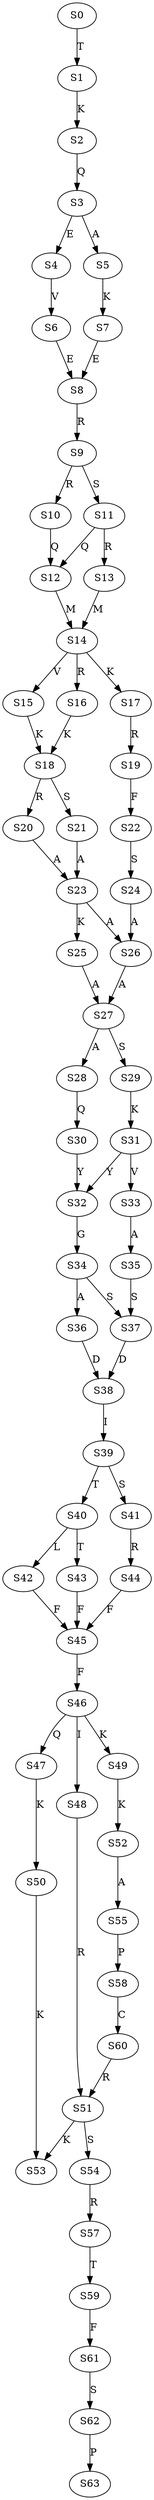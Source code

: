 strict digraph  {
	S0 -> S1 [ label = T ];
	S1 -> S2 [ label = K ];
	S2 -> S3 [ label = Q ];
	S3 -> S4 [ label = E ];
	S3 -> S5 [ label = A ];
	S4 -> S6 [ label = V ];
	S5 -> S7 [ label = K ];
	S6 -> S8 [ label = E ];
	S7 -> S8 [ label = E ];
	S8 -> S9 [ label = R ];
	S9 -> S10 [ label = R ];
	S9 -> S11 [ label = S ];
	S10 -> S12 [ label = Q ];
	S11 -> S13 [ label = R ];
	S11 -> S12 [ label = Q ];
	S12 -> S14 [ label = M ];
	S13 -> S14 [ label = M ];
	S14 -> S15 [ label = V ];
	S14 -> S16 [ label = R ];
	S14 -> S17 [ label = K ];
	S15 -> S18 [ label = K ];
	S16 -> S18 [ label = K ];
	S17 -> S19 [ label = R ];
	S18 -> S20 [ label = R ];
	S18 -> S21 [ label = S ];
	S19 -> S22 [ label = F ];
	S20 -> S23 [ label = A ];
	S21 -> S23 [ label = A ];
	S22 -> S24 [ label = S ];
	S23 -> S25 [ label = K ];
	S23 -> S26 [ label = A ];
	S24 -> S26 [ label = A ];
	S25 -> S27 [ label = A ];
	S26 -> S27 [ label = A ];
	S27 -> S28 [ label = A ];
	S27 -> S29 [ label = S ];
	S28 -> S30 [ label = Q ];
	S29 -> S31 [ label = K ];
	S30 -> S32 [ label = Y ];
	S31 -> S33 [ label = V ];
	S31 -> S32 [ label = Y ];
	S32 -> S34 [ label = G ];
	S33 -> S35 [ label = A ];
	S34 -> S36 [ label = A ];
	S34 -> S37 [ label = S ];
	S35 -> S37 [ label = S ];
	S36 -> S38 [ label = D ];
	S37 -> S38 [ label = D ];
	S38 -> S39 [ label = I ];
	S39 -> S40 [ label = T ];
	S39 -> S41 [ label = S ];
	S40 -> S42 [ label = L ];
	S40 -> S43 [ label = T ];
	S41 -> S44 [ label = R ];
	S42 -> S45 [ label = F ];
	S43 -> S45 [ label = F ];
	S44 -> S45 [ label = F ];
	S45 -> S46 [ label = F ];
	S46 -> S47 [ label = Q ];
	S46 -> S48 [ label = I ];
	S46 -> S49 [ label = K ];
	S47 -> S50 [ label = K ];
	S48 -> S51 [ label = R ];
	S49 -> S52 [ label = K ];
	S50 -> S53 [ label = K ];
	S51 -> S53 [ label = K ];
	S51 -> S54 [ label = S ];
	S52 -> S55 [ label = A ];
	S54 -> S57 [ label = R ];
	S55 -> S58 [ label = P ];
	S57 -> S59 [ label = T ];
	S58 -> S60 [ label = C ];
	S59 -> S61 [ label = F ];
	S60 -> S51 [ label = R ];
	S61 -> S62 [ label = S ];
	S62 -> S63 [ label = P ];
}
